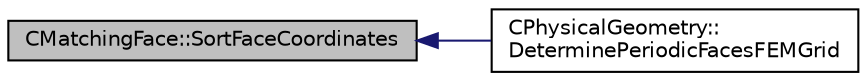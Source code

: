 digraph "CMatchingFace::SortFaceCoordinates"
{
  edge [fontname="Helvetica",fontsize="10",labelfontname="Helvetica",labelfontsize="10"];
  node [fontname="Helvetica",fontsize="10",shape=record];
  rankdir="LR";
  Node11 [label="CMatchingFace::SortFaceCoordinates",height=0.2,width=0.4,color="black", fillcolor="grey75", style="filled", fontcolor="black"];
  Node11 -> Node12 [dir="back",color="midnightblue",fontsize="10",style="solid",fontname="Helvetica"];
  Node12 [label="CPhysicalGeometry::\lDeterminePeriodicFacesFEMGrid",height=0.2,width=0.4,color="black", fillcolor="white", style="filled",URL="$class_c_physical_geometry.html#a4b8a3bab829079fe0425b00afe2c0dab",tooltip="Determine the neighboring information for periodic faces of a FEM grid. "];
}
